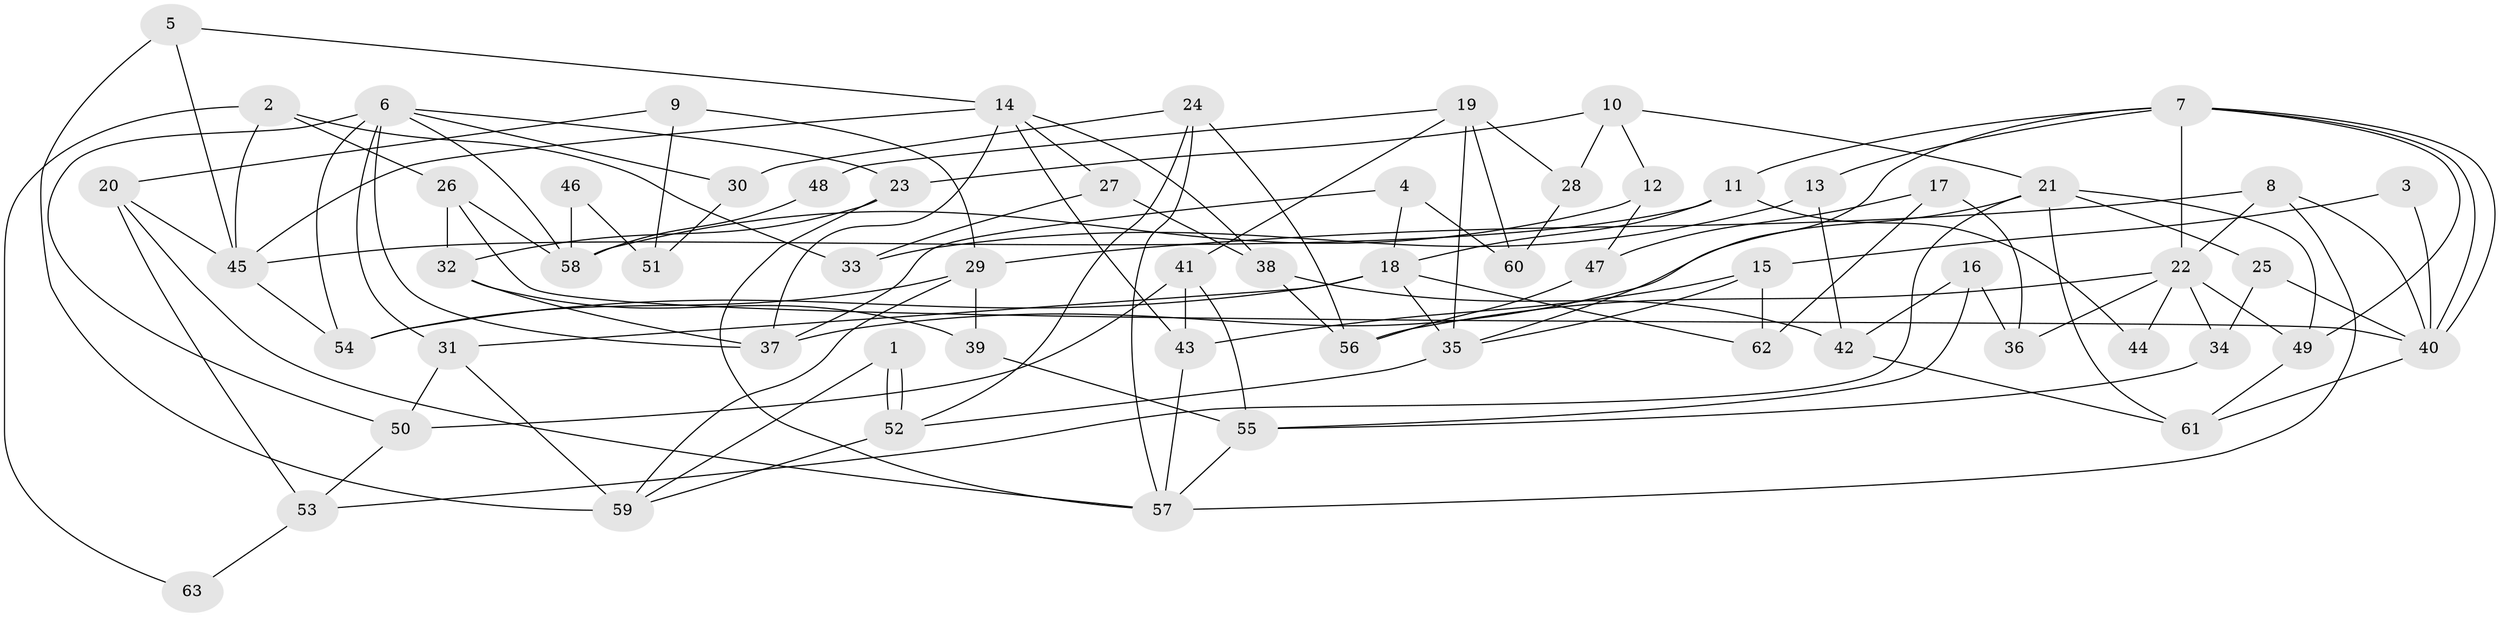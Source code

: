 // coarse degree distribution, {4: 0.24444444444444444, 14: 0.044444444444444446, 6: 0.044444444444444446, 3: 0.37777777777777777, 13: 0.022222222222222223, 2: 0.13333333333333333, 9: 0.022222222222222223, 5: 0.1111111111111111}
// Generated by graph-tools (version 1.1) at 2025/51/03/04/25 22:51:03]
// undirected, 63 vertices, 126 edges
graph export_dot {
  node [color=gray90,style=filled];
  1;
  2;
  3;
  4;
  5;
  6;
  7;
  8;
  9;
  10;
  11;
  12;
  13;
  14;
  15;
  16;
  17;
  18;
  19;
  20;
  21;
  22;
  23;
  24;
  25;
  26;
  27;
  28;
  29;
  30;
  31;
  32;
  33;
  34;
  35;
  36;
  37;
  38;
  39;
  40;
  41;
  42;
  43;
  44;
  45;
  46;
  47;
  48;
  49;
  50;
  51;
  52;
  53;
  54;
  55;
  56;
  57;
  58;
  59;
  60;
  61;
  62;
  63;
  1 -- 52;
  1 -- 52;
  1 -- 59;
  2 -- 26;
  2 -- 45;
  2 -- 33;
  2 -- 63;
  3 -- 15;
  3 -- 40;
  4 -- 37;
  4 -- 18;
  4 -- 60;
  5 -- 14;
  5 -- 59;
  5 -- 45;
  6 -- 37;
  6 -- 23;
  6 -- 30;
  6 -- 31;
  6 -- 50;
  6 -- 54;
  6 -- 58;
  7 -- 40;
  7 -- 40;
  7 -- 35;
  7 -- 11;
  7 -- 13;
  7 -- 22;
  7 -- 49;
  8 -- 29;
  8 -- 22;
  8 -- 40;
  8 -- 57;
  9 -- 29;
  9 -- 20;
  9 -- 51;
  10 -- 28;
  10 -- 21;
  10 -- 12;
  10 -- 23;
  11 -- 45;
  11 -- 18;
  11 -- 44;
  12 -- 58;
  12 -- 47;
  13 -- 33;
  13 -- 42;
  14 -- 37;
  14 -- 45;
  14 -- 27;
  14 -- 38;
  14 -- 43;
  15 -- 35;
  15 -- 43;
  15 -- 62;
  16 -- 36;
  16 -- 42;
  16 -- 55;
  17 -- 62;
  17 -- 47;
  17 -- 36;
  18 -- 31;
  18 -- 35;
  18 -- 54;
  18 -- 62;
  19 -- 41;
  19 -- 35;
  19 -- 28;
  19 -- 48;
  19 -- 60;
  20 -- 57;
  20 -- 45;
  20 -- 53;
  21 -- 49;
  21 -- 61;
  21 -- 25;
  21 -- 37;
  21 -- 53;
  22 -- 34;
  22 -- 36;
  22 -- 44;
  22 -- 49;
  22 -- 56;
  23 -- 57;
  23 -- 32;
  24 -- 57;
  24 -- 56;
  24 -- 30;
  24 -- 52;
  25 -- 40;
  25 -- 34;
  26 -- 40;
  26 -- 32;
  26 -- 58;
  27 -- 38;
  27 -- 33;
  28 -- 60;
  29 -- 59;
  29 -- 54;
  29 -- 39;
  30 -- 51;
  31 -- 50;
  31 -- 59;
  32 -- 39;
  32 -- 37;
  34 -- 55;
  35 -- 52;
  38 -- 42;
  38 -- 56;
  39 -- 55;
  40 -- 61;
  41 -- 50;
  41 -- 55;
  41 -- 43;
  42 -- 61;
  43 -- 57;
  45 -- 54;
  46 -- 51;
  46 -- 58;
  47 -- 56;
  48 -- 58;
  49 -- 61;
  50 -- 53;
  52 -- 59;
  53 -- 63;
  55 -- 57;
}
